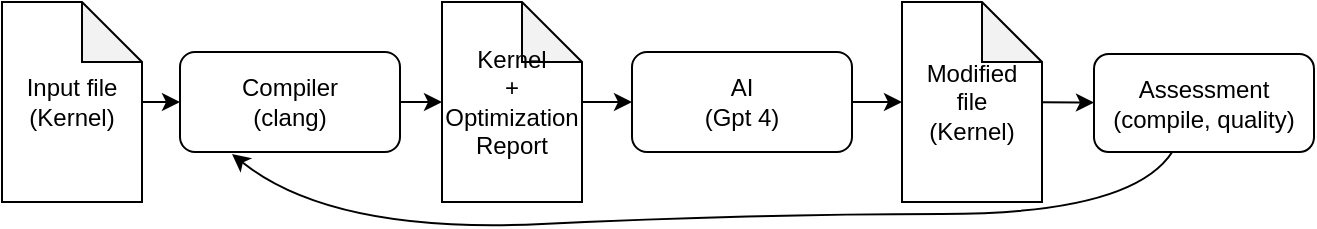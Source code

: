 <mxfile version="24.4.10" type="device">
  <diagram name="Page-1" id="URs7sFwrlrl73kKegKTF">
    <mxGraphModel dx="2767" dy="1721" grid="1" gridSize="10" guides="1" tooltips="1" connect="1" arrows="1" fold="1" page="1" pageScale="1" pageWidth="850" pageHeight="1100" math="0" shadow="0">
      <root>
        <mxCell id="0" />
        <mxCell id="1" parent="0" />
        <mxCell id="2K98Tevm7KiGXaNs38y0-2" value="&lt;div&gt;Input file&lt;/div&gt;&lt;div&gt;(Kernel)&lt;br&gt;&lt;/div&gt;" style="shape=note;whiteSpace=wrap;html=1;backgroundOutline=1;darkOpacity=0.05;" parent="1" vertex="1">
          <mxGeometry x="25" y="54" width="70" height="100" as="geometry" />
        </mxCell>
        <mxCell id="2K98Tevm7KiGXaNs38y0-4" value="&lt;div&gt;Compiler&lt;/div&gt;&lt;div&gt;(clang)&lt;br&gt;&lt;/div&gt;" style="rounded=1;whiteSpace=wrap;html=1;" parent="1" vertex="1">
          <mxGeometry x="114" y="79" width="110" height="50" as="geometry" />
        </mxCell>
        <mxCell id="2K98Tevm7KiGXaNs38y0-5" value="&lt;div&gt;Kernel&lt;/div&gt;&lt;div&gt;+&lt;br&gt;&lt;/div&gt;&lt;div&gt;Optimization&lt;/div&gt;&lt;div&gt;Report&lt;br&gt;&lt;/div&gt;" style="shape=note;whiteSpace=wrap;html=1;backgroundOutline=1;darkOpacity=0.05;" parent="1" vertex="1">
          <mxGeometry x="245" y="54" width="70" height="100" as="geometry" />
        </mxCell>
        <mxCell id="2K98Tevm7KiGXaNs38y0-6" value="&lt;div&gt;AI&lt;/div&gt;&lt;div&gt;(Gpt 4)&lt;br&gt;&lt;/div&gt;" style="rounded=1;whiteSpace=wrap;html=1;" parent="1" vertex="1">
          <mxGeometry x="340" y="79" width="110" height="50" as="geometry" />
        </mxCell>
        <mxCell id="2K98Tevm7KiGXaNs38y0-7" value="&lt;div&gt;Modified&lt;/div&gt;&lt;div&gt;file&lt;/div&gt;&lt;div&gt;(Kernel)&lt;br&gt;&lt;/div&gt;" style="shape=note;whiteSpace=wrap;html=1;backgroundOutline=1;darkOpacity=0.05;" parent="1" vertex="1">
          <mxGeometry x="475" y="54" width="70" height="100" as="geometry" />
        </mxCell>
        <mxCell id="2K98Tevm7KiGXaNs38y0-9" value="Assessment&lt;div&gt;(compile, quality)&lt;br&gt;&lt;/div&gt;" style="rounded=1;whiteSpace=wrap;html=1;" parent="1" vertex="1">
          <mxGeometry x="571" y="80" width="110" height="49" as="geometry" />
        </mxCell>
        <mxCell id="2K98Tevm7KiGXaNs38y0-11" value="" style="endArrow=classic;html=1;rounded=0;" parent="1" source="2K98Tevm7KiGXaNs38y0-2" target="2K98Tevm7KiGXaNs38y0-4" edge="1">
          <mxGeometry width="50" height="50" relative="1" as="geometry">
            <mxPoint x="490" y="170" as="sourcePoint" />
            <mxPoint x="540" y="120" as="targetPoint" />
          </mxGeometry>
        </mxCell>
        <mxCell id="2K98Tevm7KiGXaNs38y0-13" value="" style="endArrow=classic;html=1;rounded=0;" parent="1" source="2K98Tevm7KiGXaNs38y0-4" target="2K98Tevm7KiGXaNs38y0-5" edge="1">
          <mxGeometry width="50" height="50" relative="1" as="geometry">
            <mxPoint x="490" y="170" as="sourcePoint" />
            <mxPoint x="540" y="120" as="targetPoint" />
          </mxGeometry>
        </mxCell>
        <mxCell id="2K98Tevm7KiGXaNs38y0-14" value="" style="endArrow=classic;html=1;rounded=0;" parent="1" source="2K98Tevm7KiGXaNs38y0-5" target="2K98Tevm7KiGXaNs38y0-6" edge="1">
          <mxGeometry width="50" height="50" relative="1" as="geometry">
            <mxPoint x="490" y="170" as="sourcePoint" />
            <mxPoint x="540" y="120" as="targetPoint" />
          </mxGeometry>
        </mxCell>
        <mxCell id="2K98Tevm7KiGXaNs38y0-15" value="" style="endArrow=classic;html=1;rounded=0;" parent="1" source="2K98Tevm7KiGXaNs38y0-6" target="2K98Tevm7KiGXaNs38y0-7" edge="1">
          <mxGeometry width="50" height="50" relative="1" as="geometry">
            <mxPoint x="490" y="170" as="sourcePoint" />
            <mxPoint x="540" y="120" as="targetPoint" />
          </mxGeometry>
        </mxCell>
        <mxCell id="2K98Tevm7KiGXaNs38y0-18" value="" style="endArrow=classic;html=1;rounded=0;" parent="1" source="2K98Tevm7KiGXaNs38y0-7" target="2K98Tevm7KiGXaNs38y0-9" edge="1">
          <mxGeometry width="50" height="50" relative="1" as="geometry">
            <mxPoint x="490" y="170" as="sourcePoint" />
            <mxPoint x="540" y="120" as="targetPoint" />
          </mxGeometry>
        </mxCell>
        <mxCell id="2K98Tevm7KiGXaNs38y0-21" value="" style="curved=1;endArrow=classic;html=1;rounded=0;" parent="1" source="2K98Tevm7KiGXaNs38y0-9" edge="1">
          <mxGeometry width="50" height="50" relative="1" as="geometry">
            <mxPoint x="490" y="170" as="sourcePoint" />
            <mxPoint x="140" y="130" as="targetPoint" />
            <Array as="points">
              <mxPoint x="590" y="160" />
              <mxPoint x="400" y="160" />
              <mxPoint x="190" y="170" />
            </Array>
          </mxGeometry>
        </mxCell>
      </root>
    </mxGraphModel>
  </diagram>
</mxfile>
